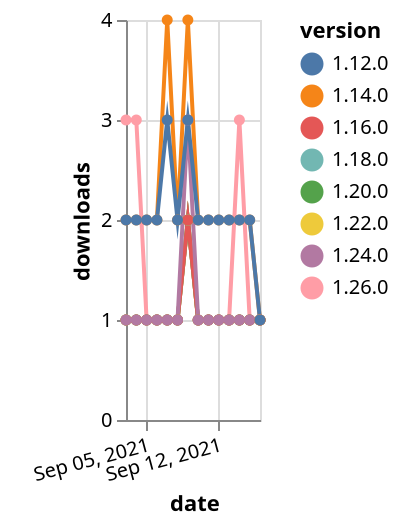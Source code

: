 {"$schema": "https://vega.github.io/schema/vega-lite/v5.json", "description": "A simple bar chart with embedded data.", "data": {"values": [{"date": "2021-09-03", "total": 307, "delta": 1, "version": "1.18.0"}, {"date": "2021-09-04", "total": 308, "delta": 1, "version": "1.18.0"}, {"date": "2021-09-05", "total": 309, "delta": 1, "version": "1.18.0"}, {"date": "2021-09-06", "total": 310, "delta": 1, "version": "1.18.0"}, {"date": "2021-09-07", "total": 311, "delta": 1, "version": "1.18.0"}, {"date": "2021-09-08", "total": 312, "delta": 1, "version": "1.18.0"}, {"date": "2021-09-09", "total": 314, "delta": 2, "version": "1.18.0"}, {"date": "2021-09-10", "total": 315, "delta": 1, "version": "1.18.0"}, {"date": "2021-09-11", "total": 316, "delta": 1, "version": "1.18.0"}, {"date": "2021-09-12", "total": 317, "delta": 1, "version": "1.18.0"}, {"date": "2021-09-13", "total": 318, "delta": 1, "version": "1.18.0"}, {"date": "2021-09-14", "total": 319, "delta": 1, "version": "1.18.0"}, {"date": "2021-09-15", "total": 320, "delta": 1, "version": "1.18.0"}, {"date": "2021-09-16", "total": 321, "delta": 1, "version": "1.18.0"}, {"date": "2021-09-03", "total": 183, "delta": 1, "version": "1.22.0"}, {"date": "2021-09-04", "total": 184, "delta": 1, "version": "1.22.0"}, {"date": "2021-09-05", "total": 185, "delta": 1, "version": "1.22.0"}, {"date": "2021-09-06", "total": 186, "delta": 1, "version": "1.22.0"}, {"date": "2021-09-07", "total": 187, "delta": 1, "version": "1.22.0"}, {"date": "2021-09-08", "total": 188, "delta": 1, "version": "1.22.0"}, {"date": "2021-09-09", "total": 190, "delta": 2, "version": "1.22.0"}, {"date": "2021-09-10", "total": 191, "delta": 1, "version": "1.22.0"}, {"date": "2021-09-11", "total": 192, "delta": 1, "version": "1.22.0"}, {"date": "2021-09-12", "total": 193, "delta": 1, "version": "1.22.0"}, {"date": "2021-09-13", "total": 194, "delta": 1, "version": "1.22.0"}, {"date": "2021-09-14", "total": 195, "delta": 1, "version": "1.22.0"}, {"date": "2021-09-15", "total": 196, "delta": 1, "version": "1.22.0"}, {"date": "2021-09-16", "total": 197, "delta": 1, "version": "1.22.0"}, {"date": "2021-09-03", "total": 135, "delta": 3, "version": "1.26.0"}, {"date": "2021-09-04", "total": 138, "delta": 3, "version": "1.26.0"}, {"date": "2021-09-05", "total": 139, "delta": 1, "version": "1.26.0"}, {"date": "2021-09-06", "total": 140, "delta": 1, "version": "1.26.0"}, {"date": "2021-09-07", "total": 141, "delta": 1, "version": "1.26.0"}, {"date": "2021-09-08", "total": 142, "delta": 1, "version": "1.26.0"}, {"date": "2021-09-09", "total": 144, "delta": 2, "version": "1.26.0"}, {"date": "2021-09-10", "total": 145, "delta": 1, "version": "1.26.0"}, {"date": "2021-09-11", "total": 146, "delta": 1, "version": "1.26.0"}, {"date": "2021-09-12", "total": 147, "delta": 1, "version": "1.26.0"}, {"date": "2021-09-13", "total": 148, "delta": 1, "version": "1.26.0"}, {"date": "2021-09-14", "total": 151, "delta": 3, "version": "1.26.0"}, {"date": "2021-09-15", "total": 152, "delta": 1, "version": "1.26.0"}, {"date": "2021-09-16", "total": 153, "delta": 1, "version": "1.26.0"}, {"date": "2021-09-03", "total": 1034, "delta": 1, "version": "1.20.0"}, {"date": "2021-09-04", "total": 1035, "delta": 1, "version": "1.20.0"}, {"date": "2021-09-05", "total": 1036, "delta": 1, "version": "1.20.0"}, {"date": "2021-09-06", "total": 1037, "delta": 1, "version": "1.20.0"}, {"date": "2021-09-07", "total": 1038, "delta": 1, "version": "1.20.0"}, {"date": "2021-09-08", "total": 1039, "delta": 1, "version": "1.20.0"}, {"date": "2021-09-09", "total": 1041, "delta": 2, "version": "1.20.0"}, {"date": "2021-09-10", "total": 1042, "delta": 1, "version": "1.20.0"}, {"date": "2021-09-11", "total": 1043, "delta": 1, "version": "1.20.0"}, {"date": "2021-09-12", "total": 1044, "delta": 1, "version": "1.20.0"}, {"date": "2021-09-13", "total": 1045, "delta": 1, "version": "1.20.0"}, {"date": "2021-09-14", "total": 1046, "delta": 1, "version": "1.20.0"}, {"date": "2021-09-15", "total": 1047, "delta": 1, "version": "1.20.0"}, {"date": "2021-09-16", "total": 1048, "delta": 1, "version": "1.20.0"}, {"date": "2021-09-03", "total": 262, "delta": 1, "version": "1.16.0"}, {"date": "2021-09-04", "total": 263, "delta": 1, "version": "1.16.0"}, {"date": "2021-09-05", "total": 264, "delta": 1, "version": "1.16.0"}, {"date": "2021-09-06", "total": 265, "delta": 1, "version": "1.16.0"}, {"date": "2021-09-07", "total": 266, "delta": 1, "version": "1.16.0"}, {"date": "2021-09-08", "total": 267, "delta": 1, "version": "1.16.0"}, {"date": "2021-09-09", "total": 269, "delta": 2, "version": "1.16.0"}, {"date": "2021-09-10", "total": 270, "delta": 1, "version": "1.16.0"}, {"date": "2021-09-11", "total": 271, "delta": 1, "version": "1.16.0"}, {"date": "2021-09-12", "total": 272, "delta": 1, "version": "1.16.0"}, {"date": "2021-09-13", "total": 273, "delta": 1, "version": "1.16.0"}, {"date": "2021-09-14", "total": 274, "delta": 1, "version": "1.16.0"}, {"date": "2021-09-15", "total": 275, "delta": 1, "version": "1.16.0"}, {"date": "2021-09-16", "total": 276, "delta": 1, "version": "1.16.0"}, {"date": "2021-09-03", "total": 204, "delta": 1, "version": "1.24.0"}, {"date": "2021-09-04", "total": 205, "delta": 1, "version": "1.24.0"}, {"date": "2021-09-05", "total": 206, "delta": 1, "version": "1.24.0"}, {"date": "2021-09-06", "total": 207, "delta": 1, "version": "1.24.0"}, {"date": "2021-09-07", "total": 208, "delta": 1, "version": "1.24.0"}, {"date": "2021-09-08", "total": 209, "delta": 1, "version": "1.24.0"}, {"date": "2021-09-09", "total": 212, "delta": 3, "version": "1.24.0"}, {"date": "2021-09-10", "total": 213, "delta": 1, "version": "1.24.0"}, {"date": "2021-09-11", "total": 214, "delta": 1, "version": "1.24.0"}, {"date": "2021-09-12", "total": 215, "delta": 1, "version": "1.24.0"}, {"date": "2021-09-13", "total": 216, "delta": 1, "version": "1.24.0"}, {"date": "2021-09-14", "total": 217, "delta": 1, "version": "1.24.0"}, {"date": "2021-09-15", "total": 218, "delta": 1, "version": "1.24.0"}, {"date": "2021-09-16", "total": 219, "delta": 1, "version": "1.24.0"}, {"date": "2021-09-03", "total": 2569, "delta": 2, "version": "1.14.0"}, {"date": "2021-09-04", "total": 2571, "delta": 2, "version": "1.14.0"}, {"date": "2021-09-05", "total": 2573, "delta": 2, "version": "1.14.0"}, {"date": "2021-09-06", "total": 2575, "delta": 2, "version": "1.14.0"}, {"date": "2021-09-07", "total": 2579, "delta": 4, "version": "1.14.0"}, {"date": "2021-09-08", "total": 2581, "delta": 2, "version": "1.14.0"}, {"date": "2021-09-09", "total": 2585, "delta": 4, "version": "1.14.0"}, {"date": "2021-09-10", "total": 2587, "delta": 2, "version": "1.14.0"}, {"date": "2021-09-11", "total": 2589, "delta": 2, "version": "1.14.0"}, {"date": "2021-09-12", "total": 2591, "delta": 2, "version": "1.14.0"}, {"date": "2021-09-13", "total": 2593, "delta": 2, "version": "1.14.0"}, {"date": "2021-09-14", "total": 2595, "delta": 2, "version": "1.14.0"}, {"date": "2021-09-15", "total": 2597, "delta": 2, "version": "1.14.0"}, {"date": "2021-09-16", "total": 2598, "delta": 1, "version": "1.14.0"}, {"date": "2021-09-03", "total": 2395, "delta": 2, "version": "1.12.0"}, {"date": "2021-09-04", "total": 2397, "delta": 2, "version": "1.12.0"}, {"date": "2021-09-05", "total": 2399, "delta": 2, "version": "1.12.0"}, {"date": "2021-09-06", "total": 2401, "delta": 2, "version": "1.12.0"}, {"date": "2021-09-07", "total": 2404, "delta": 3, "version": "1.12.0"}, {"date": "2021-09-08", "total": 2406, "delta": 2, "version": "1.12.0"}, {"date": "2021-09-09", "total": 2409, "delta": 3, "version": "1.12.0"}, {"date": "2021-09-10", "total": 2411, "delta": 2, "version": "1.12.0"}, {"date": "2021-09-11", "total": 2413, "delta": 2, "version": "1.12.0"}, {"date": "2021-09-12", "total": 2415, "delta": 2, "version": "1.12.0"}, {"date": "2021-09-13", "total": 2417, "delta": 2, "version": "1.12.0"}, {"date": "2021-09-14", "total": 2419, "delta": 2, "version": "1.12.0"}, {"date": "2021-09-15", "total": 2421, "delta": 2, "version": "1.12.0"}, {"date": "2021-09-16", "total": 2422, "delta": 1, "version": "1.12.0"}]}, "width": "container", "mark": {"type": "line", "point": {"filled": true}}, "encoding": {"x": {"field": "date", "type": "temporal", "timeUnit": "yearmonthdate", "title": "date", "axis": {"labelAngle": -15}}, "y": {"field": "delta", "type": "quantitative", "title": "downloads"}, "color": {"field": "version", "type": "nominal"}, "tooltip": {"field": "delta"}}}